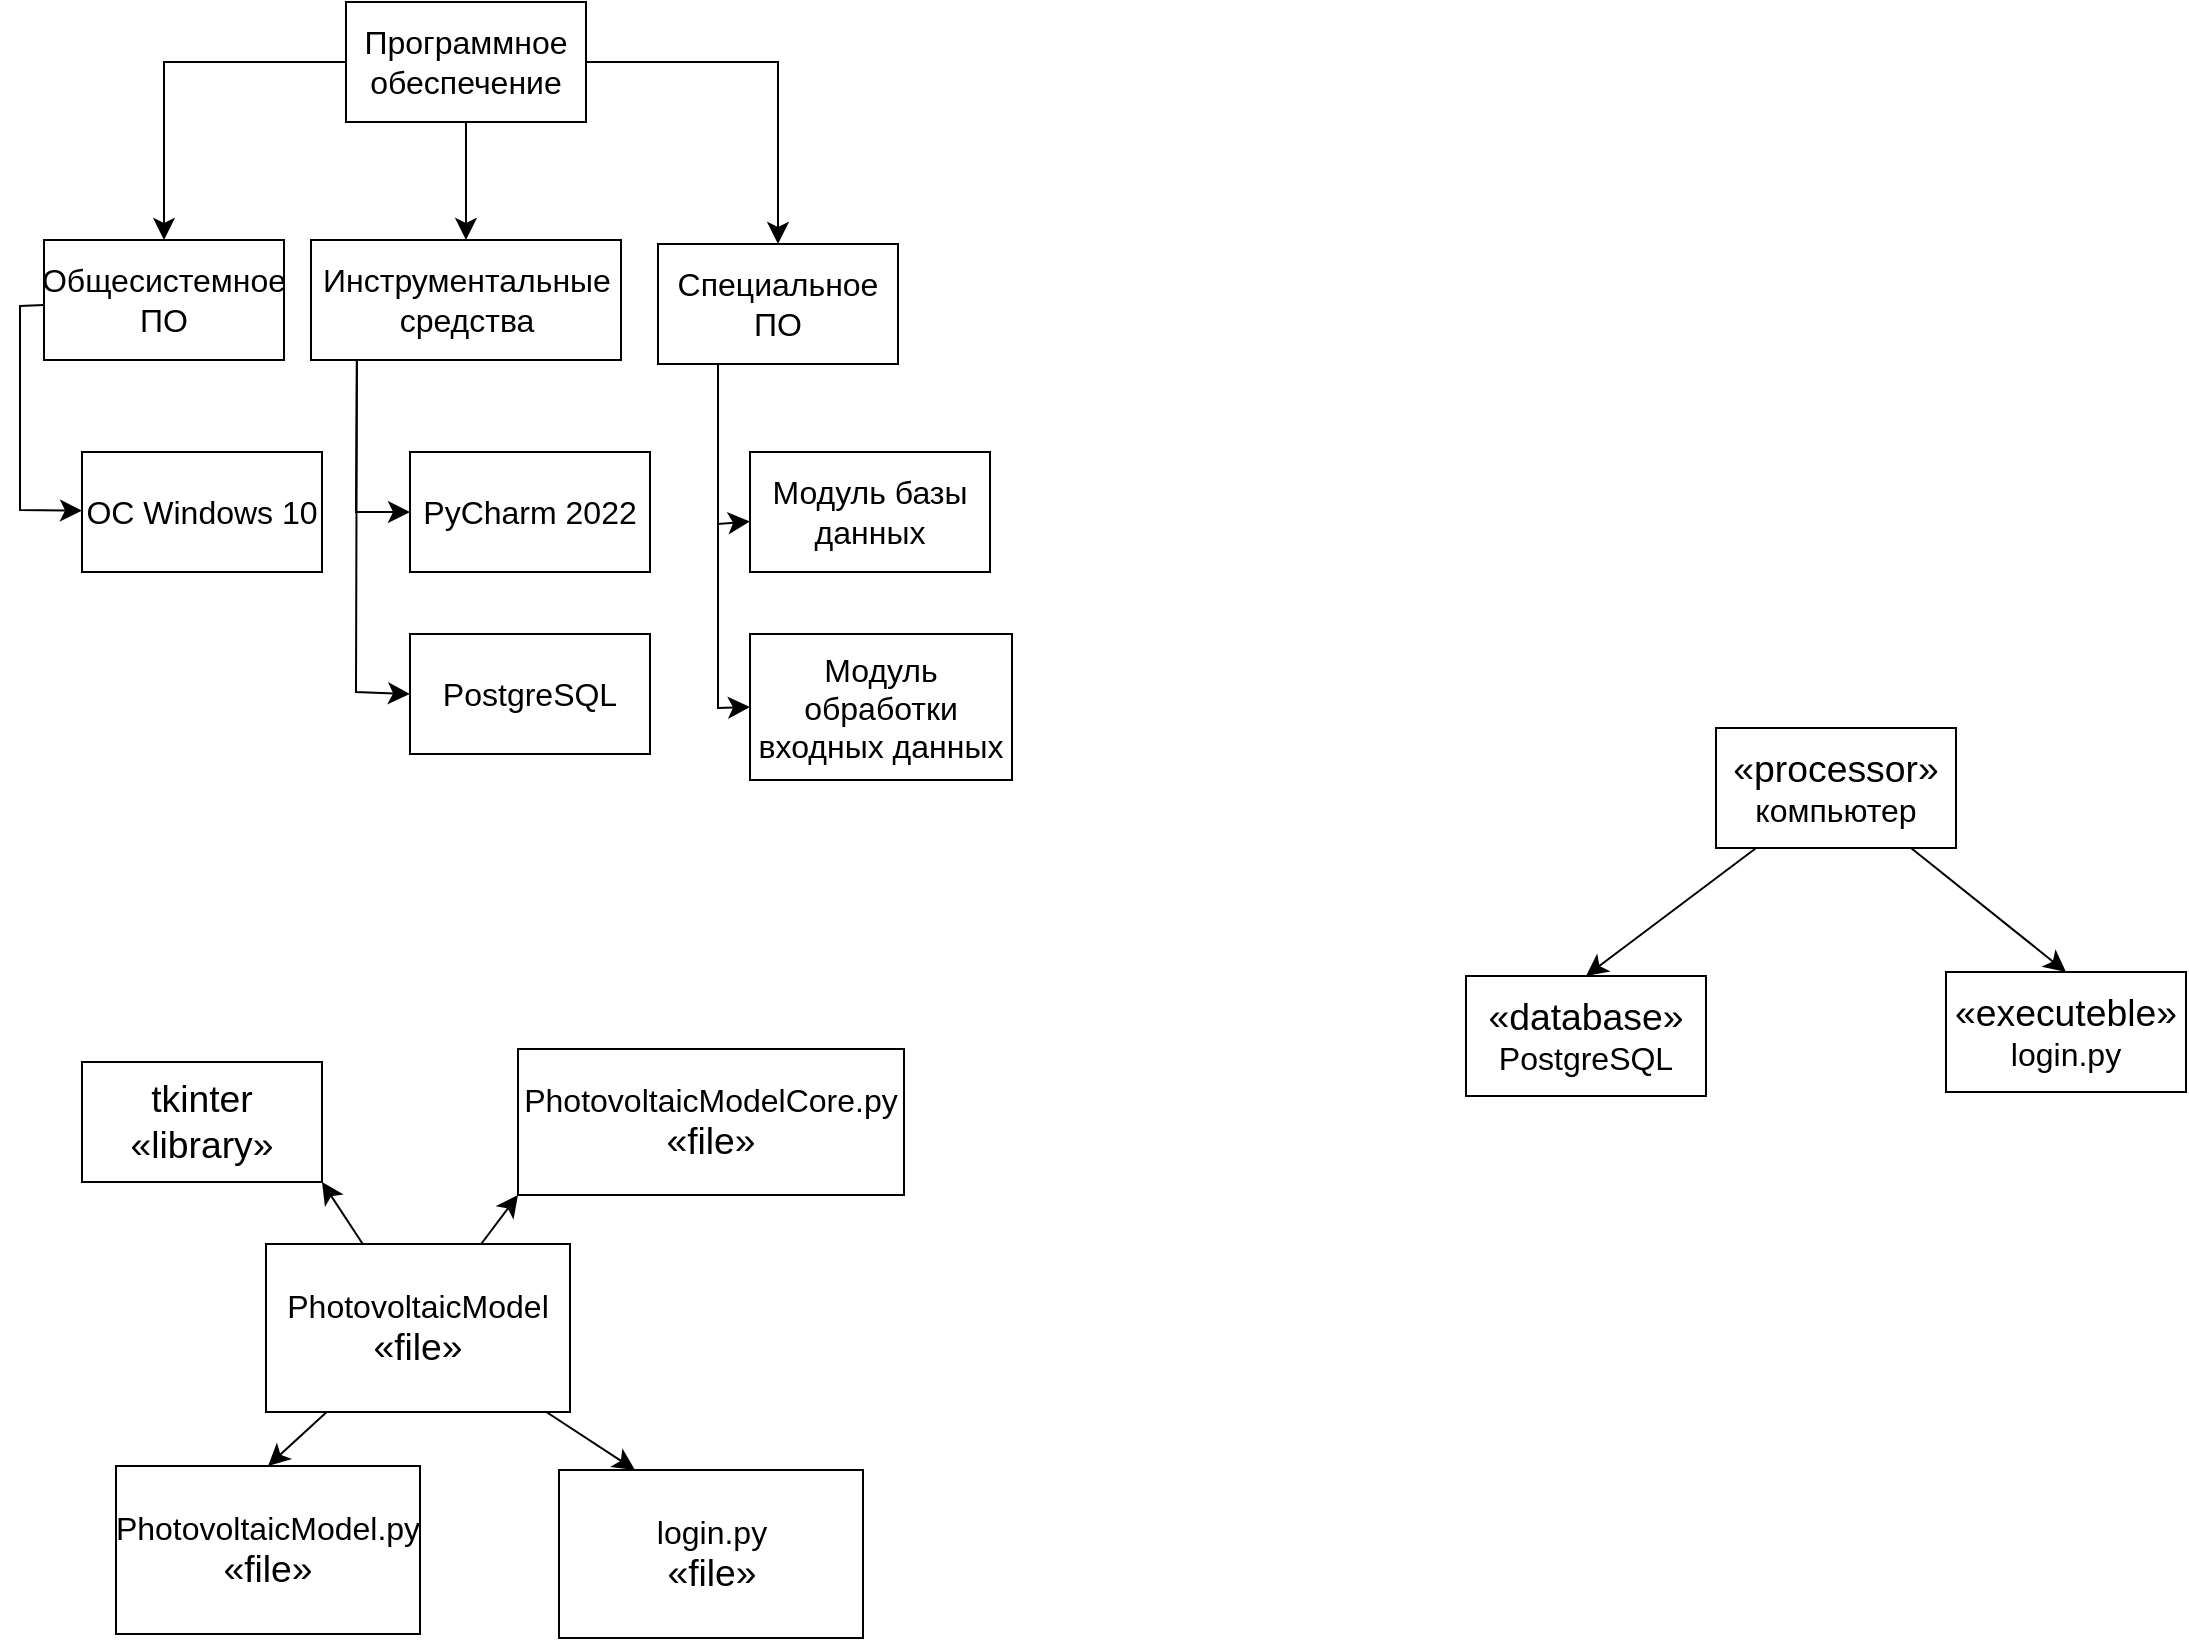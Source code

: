 <mxfile version="22.1.4" type="github">
  <diagram name="Страница — 1" id="VoEZJo4x_uYEtXxC_7kK">
    <mxGraphModel dx="693" dy="793" grid="0" gridSize="10" guides="1" tooltips="1" connect="1" arrows="1" fold="1" page="0" pageScale="1" pageWidth="827" pageHeight="1169" math="0" shadow="0">
      <root>
        <mxCell id="0" />
        <mxCell id="1" parent="0" />
        <mxCell id="uDlhfajTU3gqzJsvabU9-4" value="" style="edgeStyle=none;rounded=0;orthogonalLoop=1;jettySize=auto;html=1;fontSize=12;startSize=8;endSize=8;" edge="1" parent="1" source="uDlhfajTU3gqzJsvabU9-1" target="uDlhfajTU3gqzJsvabU9-3">
          <mxGeometry relative="1" as="geometry">
            <Array as="points">
              <mxPoint x="99" y="139" />
            </Array>
          </mxGeometry>
        </mxCell>
        <mxCell id="uDlhfajTU3gqzJsvabU9-6" value="" style="edgeStyle=none;curved=1;rounded=0;orthogonalLoop=1;jettySize=auto;html=1;fontSize=12;startSize=8;endSize=8;" edge="1" parent="1" source="uDlhfajTU3gqzJsvabU9-1" target="uDlhfajTU3gqzJsvabU9-5">
          <mxGeometry relative="1" as="geometry" />
        </mxCell>
        <mxCell id="uDlhfajTU3gqzJsvabU9-8" value="" style="edgeStyle=none;rounded=0;orthogonalLoop=1;jettySize=auto;html=1;fontSize=12;startSize=8;endSize=8;" edge="1" parent="1" source="uDlhfajTU3gqzJsvabU9-1" target="uDlhfajTU3gqzJsvabU9-7">
          <mxGeometry relative="1" as="geometry">
            <Array as="points">
              <mxPoint x="406" y="139" />
            </Array>
          </mxGeometry>
        </mxCell>
        <mxCell id="uDlhfajTU3gqzJsvabU9-1" value="Программное обеспечение" style="rounded=0;whiteSpace=wrap;html=1;fontSize=16;" vertex="1" parent="1">
          <mxGeometry x="190" y="109" width="120" height="60" as="geometry" />
        </mxCell>
        <mxCell id="uDlhfajTU3gqzJsvabU9-10" value="" style="edgeStyle=none;rounded=0;orthogonalLoop=1;jettySize=auto;html=1;fontSize=12;startSize=8;endSize=8;" edge="1" parent="1" source="uDlhfajTU3gqzJsvabU9-3" target="uDlhfajTU3gqzJsvabU9-9">
          <mxGeometry relative="1" as="geometry">
            <Array as="points">
              <mxPoint x="27" y="261" />
              <mxPoint x="27" y="363" />
            </Array>
          </mxGeometry>
        </mxCell>
        <mxCell id="uDlhfajTU3gqzJsvabU9-3" value="Общесистемное ПО" style="rounded=0;whiteSpace=wrap;html=1;fontSize=16;" vertex="1" parent="1">
          <mxGeometry x="39" y="228" width="120" height="60" as="geometry" />
        </mxCell>
        <mxCell id="uDlhfajTU3gqzJsvabU9-5" value="Инструментальные средства" style="whiteSpace=wrap;html=1;fontSize=16;rounded=0;" vertex="1" parent="1">
          <mxGeometry x="172.5" y="228" width="155" height="60" as="geometry" />
        </mxCell>
        <mxCell id="uDlhfajTU3gqzJsvabU9-7" value="Специальное ПО" style="whiteSpace=wrap;html=1;fontSize=16;rounded=0;" vertex="1" parent="1">
          <mxGeometry x="346" y="230" width="120" height="60" as="geometry" />
        </mxCell>
        <mxCell id="uDlhfajTU3gqzJsvabU9-9" value="ОС Windows 10" style="whiteSpace=wrap;html=1;fontSize=16;rounded=0;" vertex="1" parent="1">
          <mxGeometry x="58" y="334" width="120" height="60" as="geometry" />
        </mxCell>
        <mxCell id="uDlhfajTU3gqzJsvabU9-12" value="" style="endArrow=classic;html=1;rounded=0;fontSize=12;startSize=8;endSize=8;exitX=0.148;exitY=1.009;exitDx=0;exitDy=0;exitPerimeter=0;entryX=0;entryY=0.5;entryDx=0;entryDy=0;" edge="1" parent="1" source="uDlhfajTU3gqzJsvabU9-5" target="uDlhfajTU3gqzJsvabU9-13">
          <mxGeometry width="50" height="50" relative="1" as="geometry">
            <mxPoint x="202" y="306" as="sourcePoint" />
            <mxPoint x="195" y="391" as="targetPoint" />
            <Array as="points">
              <mxPoint x="195" y="364" />
            </Array>
          </mxGeometry>
        </mxCell>
        <mxCell id="uDlhfajTU3gqzJsvabU9-13" value="PyCharm 2022" style="rounded=0;whiteSpace=wrap;html=1;fontSize=16;" vertex="1" parent="1">
          <mxGeometry x="222" y="334" width="120" height="60" as="geometry" />
        </mxCell>
        <mxCell id="uDlhfajTU3gqzJsvabU9-15" value="" style="endArrow=classic;html=1;rounded=0;fontSize=12;startSize=8;endSize=8;exitX=0.148;exitY=1.007;exitDx=0;exitDy=0;exitPerimeter=0;entryX=0;entryY=0.5;entryDx=0;entryDy=0;" edge="1" parent="1" source="uDlhfajTU3gqzJsvabU9-5" target="uDlhfajTU3gqzJsvabU9-16">
          <mxGeometry width="50" height="50" relative="1" as="geometry">
            <mxPoint x="197" y="496" as="sourcePoint" />
            <mxPoint x="198" y="474" as="targetPoint" />
            <Array as="points">
              <mxPoint x="195" y="454" />
            </Array>
          </mxGeometry>
        </mxCell>
        <mxCell id="uDlhfajTU3gqzJsvabU9-16" value="PostgreSQL" style="rounded=0;whiteSpace=wrap;html=1;fontSize=16;" vertex="1" parent="1">
          <mxGeometry x="222" y="425" width="120" height="60" as="geometry" />
        </mxCell>
        <mxCell id="uDlhfajTU3gqzJsvabU9-18" value="" style="endArrow=classic;html=1;rounded=0;fontSize=12;startSize=8;endSize=8;exitX=0.25;exitY=1;exitDx=0;exitDy=0;" edge="1" parent="1" source="uDlhfajTU3gqzJsvabU9-7" target="uDlhfajTU3gqzJsvabU9-19">
          <mxGeometry width="50" height="50" relative="1" as="geometry">
            <mxPoint x="376" y="290" as="sourcePoint" />
            <mxPoint x="376" y="367" as="targetPoint" />
            <Array as="points">
              <mxPoint x="376" y="370" />
            </Array>
          </mxGeometry>
        </mxCell>
        <mxCell id="uDlhfajTU3gqzJsvabU9-19" value="Модуль базы данных" style="rounded=0;whiteSpace=wrap;html=1;fontSize=16;" vertex="1" parent="1">
          <mxGeometry x="392" y="334" width="120" height="60" as="geometry" />
        </mxCell>
        <mxCell id="uDlhfajTU3gqzJsvabU9-20" value="Модуль обработки входных данных" style="rounded=0;whiteSpace=wrap;html=1;fontSize=16;" vertex="1" parent="1">
          <mxGeometry x="392" y="425" width="131" height="73" as="geometry" />
        </mxCell>
        <mxCell id="uDlhfajTU3gqzJsvabU9-21" value="" style="endArrow=classic;html=1;rounded=0;fontSize=12;startSize=8;endSize=8;exitX=0.25;exitY=1;exitDx=0;exitDy=0;entryX=0;entryY=0.5;entryDx=0;entryDy=0;" edge="1" parent="1" source="uDlhfajTU3gqzJsvabU9-7" target="uDlhfajTU3gqzJsvabU9-20">
          <mxGeometry width="50" height="50" relative="1" as="geometry">
            <mxPoint x="331" y="554" as="sourcePoint" />
            <mxPoint x="381" y="504" as="targetPoint" />
            <Array as="points">
              <mxPoint x="376" y="462" />
            </Array>
          </mxGeometry>
        </mxCell>
        <mxCell id="uDlhfajTU3gqzJsvabU9-29" style="edgeStyle=none;curved=1;rounded=0;orthogonalLoop=1;jettySize=auto;html=1;entryX=1;entryY=1;entryDx=0;entryDy=0;fontSize=12;startSize=8;endSize=8;" edge="1" parent="1" source="uDlhfajTU3gqzJsvabU9-23" target="uDlhfajTU3gqzJsvabU9-25">
          <mxGeometry relative="1" as="geometry" />
        </mxCell>
        <mxCell id="uDlhfajTU3gqzJsvabU9-30" style="edgeStyle=none;curved=1;rounded=0;orthogonalLoop=1;jettySize=auto;html=1;entryX=0;entryY=1;entryDx=0;entryDy=0;fontSize=12;startSize=8;endSize=8;" edge="1" parent="1" source="uDlhfajTU3gqzJsvabU9-23" target="uDlhfajTU3gqzJsvabU9-26">
          <mxGeometry relative="1" as="geometry" />
        </mxCell>
        <mxCell id="uDlhfajTU3gqzJsvabU9-31" style="edgeStyle=none;curved=1;rounded=0;orthogonalLoop=1;jettySize=auto;html=1;entryX=0.5;entryY=0;entryDx=0;entryDy=0;fontSize=12;startSize=8;endSize=8;" edge="1" parent="1" source="uDlhfajTU3gqzJsvabU9-23" target="uDlhfajTU3gqzJsvabU9-28">
          <mxGeometry relative="1" as="geometry" />
        </mxCell>
        <mxCell id="uDlhfajTU3gqzJsvabU9-32" style="edgeStyle=none;curved=1;rounded=0;orthogonalLoop=1;jettySize=auto;html=1;entryX=0.25;entryY=0;entryDx=0;entryDy=0;fontSize=12;startSize=8;endSize=8;" edge="1" parent="1" source="uDlhfajTU3gqzJsvabU9-23" target="uDlhfajTU3gqzJsvabU9-27">
          <mxGeometry relative="1" as="geometry" />
        </mxCell>
        <mxCell id="uDlhfajTU3gqzJsvabU9-23" value="PhotovoltaicModel&lt;br&gt;&lt;span class=&quot;a&quot;&gt;&lt;span style=&quot;font-size:14.0pt;&lt;br/&gt;line-height:150%;mso-fareast-font-family:Calibri;mso-fareast-theme-font:minor-latin;&lt;br/&gt;mso-ansi-language:RU;mso-fareast-language:EN-US;mso-bidi-language:AR-SA&quot;&gt;«file»&lt;/span&gt;&lt;/span&gt;" style="rounded=0;whiteSpace=wrap;html=1;fontSize=16;" vertex="1" parent="1">
          <mxGeometry x="150" y="730" width="152" height="84" as="geometry" />
        </mxCell>
        <mxCell id="uDlhfajTU3gqzJsvabU9-25" value="&lt;span class=&quot;a&quot;&gt;&lt;span style=&quot;font-size:14.0pt;&lt;br/&gt;line-height:150%;mso-fareast-font-family:Calibri;mso-fareast-theme-font:minor-latin;&lt;br/&gt;mso-ansi-language:RU;mso-fareast-language:EN-US;mso-bidi-language:AR-SA&quot;&gt;tkinter&lt;br&gt;«library»&lt;/span&gt;&lt;/span&gt;" style="rounded=0;whiteSpace=wrap;html=1;fontSize=16;" vertex="1" parent="1">
          <mxGeometry x="58" y="639" width="120" height="60" as="geometry" />
        </mxCell>
        <mxCell id="uDlhfajTU3gqzJsvabU9-26" value="&lt;span class=&quot;a&quot;&gt;PhotovoltaicModelCore.py&lt;br&gt;&lt;span style=&quot;font-size:14.0pt;&lt;br/&gt;line-height:150%;mso-fareast-font-family:Calibri;mso-fareast-theme-font:minor-latin;&lt;br/&gt;mso-ansi-language:RU;mso-fareast-language:EN-US;mso-bidi-language:AR-SA&quot;&gt;«file»&lt;/span&gt;&lt;/span&gt;" style="rounded=0;whiteSpace=wrap;html=1;fontSize=16;" vertex="1" parent="1">
          <mxGeometry x="276" y="632.5" width="193" height="73" as="geometry" />
        </mxCell>
        <mxCell id="uDlhfajTU3gqzJsvabU9-27" value="login.py&lt;br&gt;&lt;span class=&quot;a&quot;&gt;&lt;span style=&quot;font-size:14.0pt;&lt;br/&gt;line-height:150%;mso-fareast-font-family:Calibri;mso-fareast-theme-font:minor-latin;&lt;br/&gt;mso-ansi-language:RU;mso-fareast-language:EN-US;mso-bidi-language:AR-SA&quot;&gt;«file»&lt;/span&gt;&lt;/span&gt;" style="rounded=0;whiteSpace=wrap;html=1;fontSize=16;" vertex="1" parent="1">
          <mxGeometry x="296.5" y="843" width="152" height="84" as="geometry" />
        </mxCell>
        <mxCell id="uDlhfajTU3gqzJsvabU9-28" value="PhotovoltaicModel.py&lt;br&gt;&lt;span class=&quot;a&quot;&gt;&lt;span style=&quot;font-size:14.0pt;&lt;br/&gt;line-height:150%;mso-fareast-font-family:Calibri;mso-fareast-theme-font:minor-latin;&lt;br/&gt;mso-ansi-language:RU;mso-fareast-language:EN-US;mso-bidi-language:AR-SA&quot;&gt;«file»&lt;/span&gt;&lt;/span&gt;" style="rounded=0;whiteSpace=wrap;html=1;fontSize=16;" vertex="1" parent="1">
          <mxGeometry x="75" y="841" width="152" height="84" as="geometry" />
        </mxCell>
        <mxCell id="uDlhfajTU3gqzJsvabU9-36" style="edgeStyle=none;curved=1;rounded=0;orthogonalLoop=1;jettySize=auto;html=1;entryX=0.5;entryY=0;entryDx=0;entryDy=0;fontSize=12;startSize=8;endSize=8;" edge="1" parent="1" source="uDlhfajTU3gqzJsvabU9-33" target="uDlhfajTU3gqzJsvabU9-34">
          <mxGeometry relative="1" as="geometry" />
        </mxCell>
        <mxCell id="uDlhfajTU3gqzJsvabU9-37" style="edgeStyle=none;curved=1;rounded=0;orthogonalLoop=1;jettySize=auto;html=1;entryX=0.5;entryY=0;entryDx=0;entryDy=0;fontSize=12;startSize=8;endSize=8;" edge="1" parent="1" source="uDlhfajTU3gqzJsvabU9-33" target="uDlhfajTU3gqzJsvabU9-35">
          <mxGeometry relative="1" as="geometry" />
        </mxCell>
        <mxCell id="uDlhfajTU3gqzJsvabU9-33" value="&lt;span class=&quot;a&quot;&gt;&lt;span style=&quot;font-size:14.0pt;&lt;br/&gt;line-height:150%;mso-fareast-font-family:Calibri;mso-fareast-theme-font:minor-latin;&lt;br/&gt;mso-ansi-language:RU;mso-fareast-language:EN-US;mso-bidi-language:AR-SA&quot;&gt;«processor»&lt;br&gt;&lt;/span&gt;&lt;/span&gt;компьютер" style="rounded=0;whiteSpace=wrap;html=1;fontSize=16;" vertex="1" parent="1">
          <mxGeometry x="875" y="472" width="120" height="60" as="geometry" />
        </mxCell>
        <mxCell id="uDlhfajTU3gqzJsvabU9-34" value="&lt;span class=&quot;a&quot;&gt;&lt;span style=&quot;font-size:14.0pt;&lt;br/&gt;line-height:150%;mso-fareast-font-family:Calibri;mso-fareast-theme-font:minor-latin;&lt;br/&gt;mso-ansi-language:RU;mso-fareast-language:EN-US;mso-bidi-language:AR-SA&quot;&gt;«database»&lt;br&gt;&lt;/span&gt;&lt;/span&gt;PostgreSQL" style="rounded=0;whiteSpace=wrap;html=1;fontSize=16;" vertex="1" parent="1">
          <mxGeometry x="750" y="596" width="120" height="60" as="geometry" />
        </mxCell>
        <mxCell id="uDlhfajTU3gqzJsvabU9-35" value="&lt;span class=&quot;a&quot;&gt;&lt;span style=&quot;font-size:14.0pt;&lt;br/&gt;line-height:150%;mso-fareast-font-family:Calibri;mso-fareast-theme-font:minor-latin;&lt;br/&gt;mso-ansi-language:RU;mso-fareast-language:EN-US;mso-bidi-language:AR-SA&quot;&gt;«executeble»&lt;br&gt;&lt;/span&gt;&lt;/span&gt;login.py" style="rounded=0;whiteSpace=wrap;html=1;fontSize=16;" vertex="1" parent="1">
          <mxGeometry x="990" y="594" width="120" height="60" as="geometry" />
        </mxCell>
      </root>
    </mxGraphModel>
  </diagram>
</mxfile>
